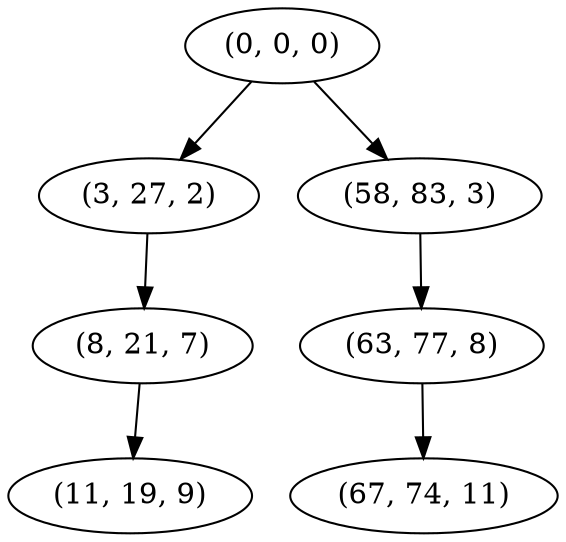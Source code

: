digraph tree {
    "(0, 0, 0)";
    "(3, 27, 2)";
    "(8, 21, 7)";
    "(11, 19, 9)";
    "(58, 83, 3)";
    "(63, 77, 8)";
    "(67, 74, 11)";
    "(0, 0, 0)" -> "(3, 27, 2)";
    "(0, 0, 0)" -> "(58, 83, 3)";
    "(3, 27, 2)" -> "(8, 21, 7)";
    "(8, 21, 7)" -> "(11, 19, 9)";
    "(58, 83, 3)" -> "(63, 77, 8)";
    "(63, 77, 8)" -> "(67, 74, 11)";
}
